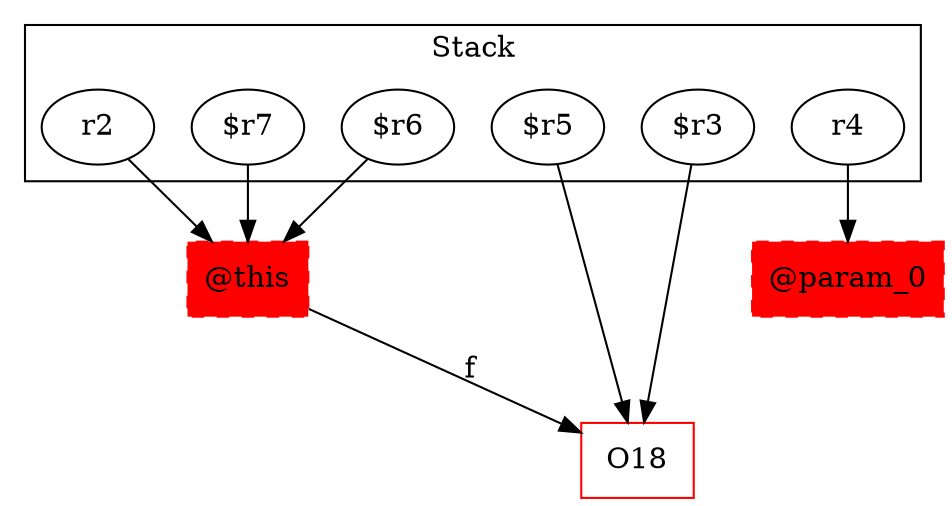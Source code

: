 digraph sample {
  rankDir="LR";
  subgraph cluster_0 {
    label="Stack"
    "r2"; "$r7"; "$r5"; "$r6"; "$r3"; "r4"; 
  }
  "r2" -> { "@this"[shape=box]};
  "$r7" -> { "@this"[shape=box]};
  "$r5" -> { O18[shape=box]};
  "$r6" -> { "@this"[shape=box]};
  "$r3" -> { O18[shape=box]};
  "r4" -> { "@param_0"[shape=box]};
  "@this" -> O18[label="f", weight="0.2"]
  "@this"[shape=box, style="filled,dashed"];
  "@param_0"[shape=box, style="filled,dashed"];
  O18[color="red"];
  "@this"[color="red"];
  "@param_0"[color="red"];
}

